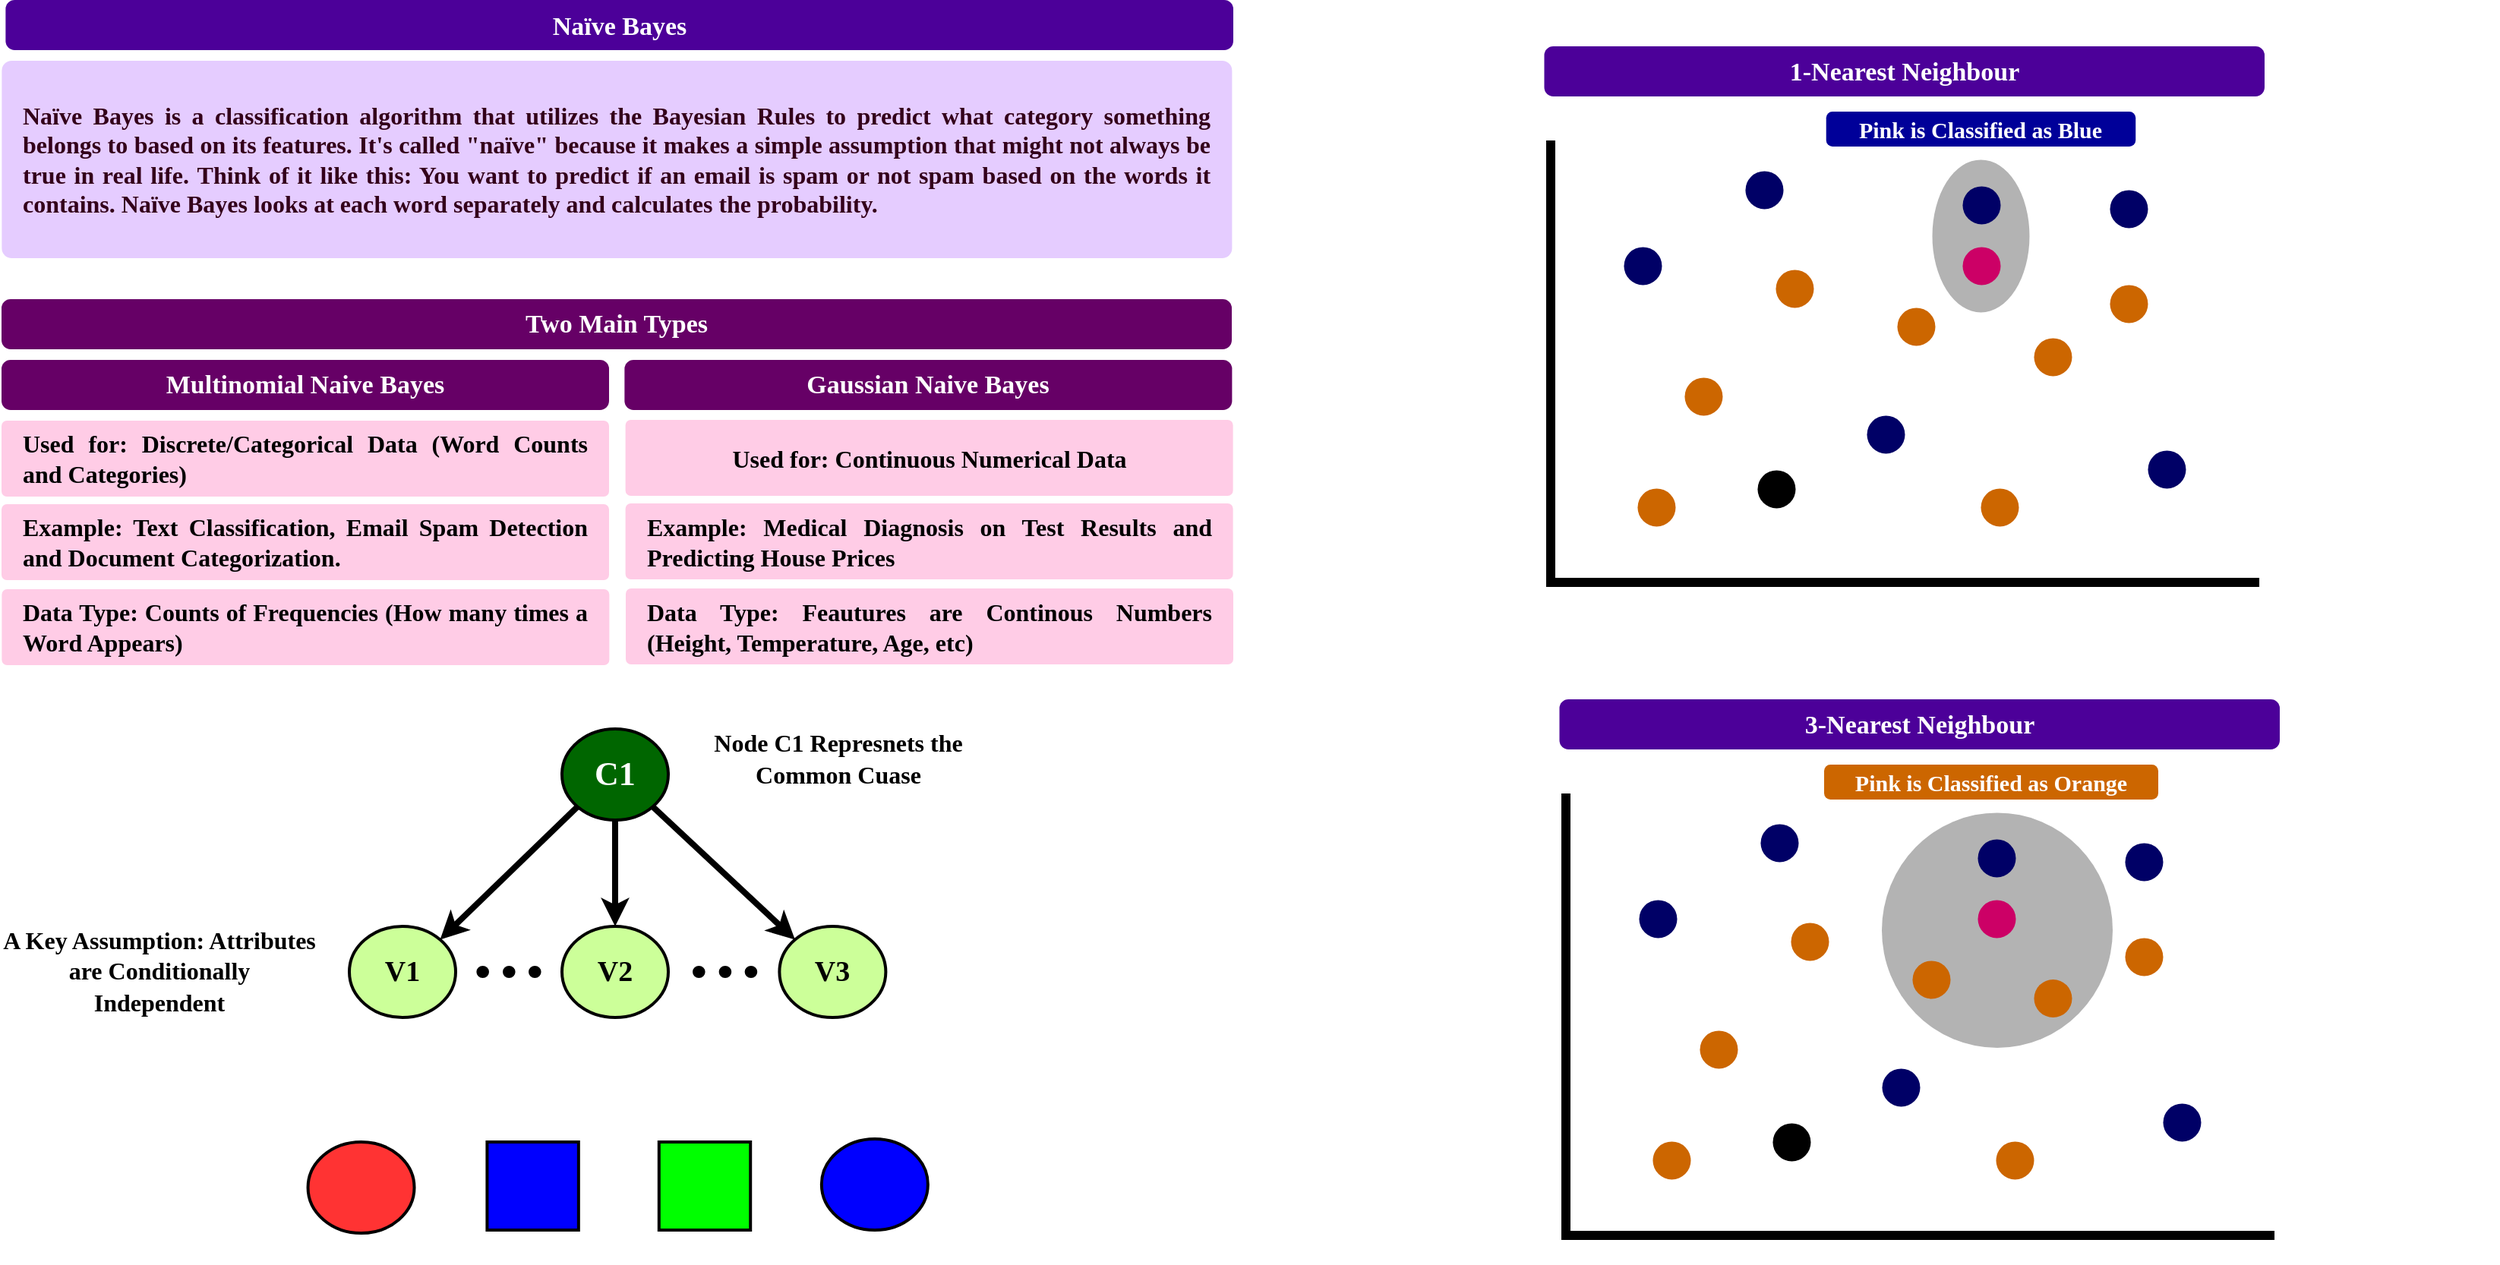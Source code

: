 <mxfile version="25.0.1">
  <diagram name="Page-1" id="3yqpxKQvHaOyZTGhgoW6">
    <mxGraphModel dx="-797" dy="-2805" grid="1" gridSize="10" guides="1" tooltips="1" connect="1" arrows="1" fold="1" page="1" pageScale="1" pageWidth="850" pageHeight="1100" math="0" shadow="0">
      <root>
        <mxCell id="0" />
        <mxCell id="1" parent="0" />
        <mxCell id="4S3vuaQ9Y4uwFkKJGLT3-51" value="" style="ellipse;whiteSpace=wrap;html=1;fillColor=#B3B3B3;strokeColor=none;" vertex="1" parent="1">
          <mxGeometry x="4691.24" y="4535.2" width="64" height="100.5" as="geometry" />
        </mxCell>
        <mxCell id="E8kt_dxEYCXthbl-dFJB-1" value="&lt;div style=&quot;line-height: 19px; white-space: pre;&quot;&gt;&lt;font style=&quot;&quot; face=&quot;Comic Sans MS&quot;&gt;&lt;b&gt;Naïve Bayes&lt;/b&gt;&lt;/font&gt;&lt;/div&gt;" style="rounded=1;whiteSpace=wrap;html=1;fillColor=#4C0099;strokeColor=none;fontColor=#FFFFFF;arcSize=18;container=0;fontSize=17;" parent="1" vertex="1">
          <mxGeometry x="3422.69" y="4430" width="808.31" height="33" as="geometry" />
        </mxCell>
        <mxCell id="E8kt_dxEYCXthbl-dFJB-2" value="&lt;div style=&quot;text-align: justify;&quot;&gt;&lt;font color=&quot;#33001a&quot; face=&quot;Comic Sans MS&quot;&gt;&lt;b&gt;&lt;span style=&quot;background-color: initial; text-align: center;&quot;&gt;Naïve Bayes is a &lt;/span&gt;&lt;span style=&quot;background-color: initial; text-align: center;&quot;&gt;classification algorithm&lt;/span&gt;&lt;span style=&quot;background-color: initial; text-align: center;&quot;&gt; that utilizes the Bayesian Rules to predict what category something belongs to based on its features. It&#39;s called &quot;naïve&quot; because it makes a simple assumption that might not always be true in real life.&lt;/span&gt;&amp;nbsp;&lt;span style=&quot;background-color: initial; text-align: center;&quot;&gt;Think of it like this: You want to predict if an email is spam or not spam based on the words it contains. Naïve Bayes looks at each word separately and calculates the probability.&lt;/span&gt;&lt;/b&gt;&lt;/font&gt;&lt;/div&gt;" style="rounded=1;whiteSpace=wrap;html=1;fillColor=#E5CCFF;strokeColor=none;fontColor=#FFFFFF;arcSize=5;container=0;fontSize=16;spacing=15;" parent="1" vertex="1">
          <mxGeometry x="3420.19" y="4470" width="810" height="130" as="geometry" />
        </mxCell>
        <mxCell id="E8kt_dxEYCXthbl-dFJB-5" value="&lt;font face=&quot;Comic Sans MS&quot;&gt;&lt;b&gt;Multinomial Naive Bayes&lt;/b&gt;&lt;/font&gt;" style="rounded=1;whiteSpace=wrap;html=1;fillColor=#660066;strokeColor=none;fontColor=#FFFFFF;arcSize=18;container=0;fontSize=17;" parent="1" vertex="1">
          <mxGeometry x="3420" y="4667" width="400" height="33" as="geometry" />
        </mxCell>
        <mxCell id="E8kt_dxEYCXthbl-dFJB-10" value="&lt;font face=&quot;Comic Sans MS&quot;&gt;&lt;b&gt;Gaussian Naive Bayes&lt;/b&gt;&lt;/font&gt;" style="rounded=1;whiteSpace=wrap;html=1;fillColor=#660066;strokeColor=none;fontColor=#FFFFFF;arcSize=18;container=0;fontSize=17;" parent="1" vertex="1">
          <mxGeometry x="3830.19" y="4667" width="400" height="33" as="geometry" />
        </mxCell>
        <mxCell id="E8kt_dxEYCXthbl-dFJB-11" value="&lt;div style=&quot;text-align: justify;&quot;&gt;&lt;font face=&quot;Comic Sans MS&quot; color=&quot;#000000&quot;&gt;&lt;b&gt;Used for: Discrete/Categorical Data (Word Counts and Categories)&amp;nbsp;&lt;/b&gt;&lt;/font&gt;&lt;/div&gt;" style="rounded=1;whiteSpace=wrap;html=1;fillColor=#FFCCE6;strokeColor=none;fontColor=#FFFFFF;arcSize=7;container=0;fontSize=16;spacing=15;" parent="1" vertex="1">
          <mxGeometry x="3420" y="4707" width="400" height="50" as="geometry" />
        </mxCell>
        <mxCell id="E8kt_dxEYCXthbl-dFJB-13" value="&lt;div style=&quot;text-align: justify;&quot;&gt;&lt;b style=&quot;color: rgb(0, 0, 0); font-family: &amp;quot;Comic Sans MS&amp;quot;; background-color: initial;&quot;&gt;Example: Text Classification, Email Spam Detection and Document Categorization.&lt;/b&gt;&lt;/div&gt;" style="rounded=1;whiteSpace=wrap;html=1;fillColor=#FFCCE6;strokeColor=none;fontColor=#FFFFFF;arcSize=7;container=0;fontSize=16;spacing=15;" parent="1" vertex="1">
          <mxGeometry x="3420" y="4762" width="400" height="50" as="geometry" />
        </mxCell>
        <mxCell id="E8kt_dxEYCXthbl-dFJB-14" value="&lt;div style=&quot;text-align: justify;&quot;&gt;&lt;b style=&quot;color: rgb(0, 0, 0); font-family: &amp;quot;Comic Sans MS&amp;quot;; background-color: initial;&quot;&gt;Data Type: Counts of Frequencies (How many times a Word Appears)&lt;/b&gt;&lt;br&gt;&lt;/div&gt;" style="rounded=1;whiteSpace=wrap;html=1;fillColor=#FFCCE6;strokeColor=none;fontColor=#FFFFFF;arcSize=7;container=0;fontSize=16;spacing=15;" parent="1" vertex="1">
          <mxGeometry x="3420.19" y="4818" width="400" height="50" as="geometry" />
        </mxCell>
        <mxCell id="E8kt_dxEYCXthbl-dFJB-15" value="&lt;div style=&quot;text-align: justify;&quot;&gt;&lt;font face=&quot;Comic Sans MS&quot; color=&quot;#000000&quot;&gt;&lt;b&gt;Used for: Continuous Numerical Data&lt;/b&gt;&lt;/font&gt;&lt;/div&gt;" style="rounded=1;whiteSpace=wrap;html=1;fillColor=#FFCCE6;strokeColor=none;fontColor=#FFFFFF;arcSize=7;container=0;fontSize=16;spacing=15;" parent="1" vertex="1">
          <mxGeometry x="3830.81" y="4706.5" width="400" height="50" as="geometry" />
        </mxCell>
        <mxCell id="E8kt_dxEYCXthbl-dFJB-16" value="&lt;div style=&quot;text-align: justify;&quot;&gt;&lt;b style=&quot;color: rgb(0, 0, 0); font-family: &amp;quot;Comic Sans MS&amp;quot;; background-color: initial;&quot;&gt;Example: Medical Diagnosis on Test Results and Predicting House Prices&lt;/b&gt;&lt;/div&gt;" style="rounded=1;whiteSpace=wrap;html=1;fillColor=#FFCCE6;strokeColor=none;fontColor=#FFFFFF;arcSize=7;container=0;fontSize=16;spacing=15;" parent="1" vertex="1">
          <mxGeometry x="3830.81" y="4761.5" width="400" height="50" as="geometry" />
        </mxCell>
        <mxCell id="E8kt_dxEYCXthbl-dFJB-17" value="&lt;div style=&quot;text-align: justify;&quot;&gt;&lt;b style=&quot;color: rgb(0, 0, 0); font-family: &amp;quot;Comic Sans MS&amp;quot;; background-color: initial;&quot;&gt;Data Type: Feautures are Continous Numbers (Height, Temperature, Age, etc)&lt;/b&gt;&lt;br&gt;&lt;/div&gt;" style="rounded=1;whiteSpace=wrap;html=1;fillColor=#FFCCE6;strokeColor=none;fontColor=#FFFFFF;arcSize=7;container=0;fontSize=16;spacing=15;" parent="1" vertex="1">
          <mxGeometry x="3831" y="4817.5" width="400" height="50" as="geometry" />
        </mxCell>
        <mxCell id="E8kt_dxEYCXthbl-dFJB-20" value="&lt;font face=&quot;Comic Sans MS&quot;&gt;&lt;b&gt;Two Main Types&lt;/b&gt;&lt;/font&gt;" style="rounded=1;whiteSpace=wrap;html=1;fillColor=#660066;strokeColor=none;fontColor=#FFFFFF;arcSize=18;container=0;fontSize=17;" parent="1" vertex="1">
          <mxGeometry x="3420" y="4627" width="810" height="33" as="geometry" />
        </mxCell>
        <mxCell id="c_0ql-a7YFW9CGbc3SsH-9" value="" style="endArrow=classic;html=1;rounded=0;strokeWidth=4;entryX=0;entryY=0;entryDx=0;entryDy=0;exitX=1;exitY=1;exitDx=0;exitDy=0;" parent="1" source="c_0ql-a7YFW9CGbc3SsH-12" target="c_0ql-a7YFW9CGbc3SsH-17" edge="1">
          <mxGeometry width="50" height="50" relative="1" as="geometry">
            <mxPoint x="3843.69" y="5268" as="sourcePoint" />
            <mxPoint x="3891.69" y="5400" as="targetPoint" />
          </mxGeometry>
        </mxCell>
        <mxCell id="c_0ql-a7YFW9CGbc3SsH-12" value="&lt;font face=&quot;Comic Sans MS&quot; color=&quot;#ffffff&quot;&gt;&lt;span style=&quot;font-size: 22px;&quot;&gt;&lt;b&gt;C1&lt;/b&gt;&lt;/span&gt;&lt;/font&gt;" style="ellipse;whiteSpace=wrap;html=1;strokeWidth=2;fillColor=#006600;" parent="1" vertex="1">
          <mxGeometry x="3789" y="4910" width="70" height="60" as="geometry" />
        </mxCell>
        <mxCell id="c_0ql-a7YFW9CGbc3SsH-13" value="&lt;font face=&quot;Comic Sans MS&quot;&gt;&lt;span style=&quot;font-size: 19px;&quot;&gt;&lt;b&gt;V1&lt;/b&gt;&lt;/span&gt;&lt;/font&gt;" style="ellipse;whiteSpace=wrap;html=1;strokeWidth=2;fillColor=#CCFF99;" parent="1" vertex="1">
          <mxGeometry x="3649" y="5040" width="70" height="60" as="geometry" />
        </mxCell>
        <mxCell id="c_0ql-a7YFW9CGbc3SsH-14" value="&lt;font face=&quot;Comic Sans MS&quot;&gt;&lt;span style=&quot;font-size: 19px;&quot;&gt;&lt;b&gt;V2&lt;/b&gt;&lt;/span&gt;&lt;/font&gt;" style="ellipse;whiteSpace=wrap;html=1;strokeWidth=2;fillColor=#CCFF99;" parent="1" vertex="1">
          <mxGeometry x="3789" y="5040" width="70" height="60" as="geometry" />
        </mxCell>
        <mxCell id="c_0ql-a7YFW9CGbc3SsH-17" value="&lt;font face=&quot;Comic Sans MS&quot;&gt;&lt;span style=&quot;font-size: 19px;&quot;&gt;&lt;b&gt;V3&lt;/b&gt;&lt;/span&gt;&lt;/font&gt;" style="ellipse;whiteSpace=wrap;html=1;strokeWidth=2;fillColor=#CCFF99;" parent="1" vertex="1">
          <mxGeometry x="3932.19" y="5040" width="70" height="60" as="geometry" />
        </mxCell>
        <mxCell id="c_0ql-a7YFW9CGbc3SsH-18" value="" style="endArrow=classic;html=1;rounded=0;strokeWidth=4;entryX=0.5;entryY=0;entryDx=0;entryDy=0;exitX=0.5;exitY=1;exitDx=0;exitDy=0;" parent="1" source="c_0ql-a7YFW9CGbc3SsH-12" target="c_0ql-a7YFW9CGbc3SsH-14" edge="1">
          <mxGeometry width="50" height="50" relative="1" as="geometry">
            <mxPoint x="3859" y="4971" as="sourcePoint" />
            <mxPoint x="3952" y="5059" as="targetPoint" />
          </mxGeometry>
        </mxCell>
        <mxCell id="c_0ql-a7YFW9CGbc3SsH-19" value="" style="endArrow=classic;html=1;rounded=0;strokeWidth=4;entryX=1;entryY=0;entryDx=0;entryDy=0;exitX=0;exitY=1;exitDx=0;exitDy=0;" parent="1" source="c_0ql-a7YFW9CGbc3SsH-12" target="c_0ql-a7YFW9CGbc3SsH-13" edge="1">
          <mxGeometry width="50" height="50" relative="1" as="geometry">
            <mxPoint x="3834" y="4980" as="sourcePoint" />
            <mxPoint x="3834" y="5050" as="targetPoint" />
          </mxGeometry>
        </mxCell>
        <mxCell id="c_0ql-a7YFW9CGbc3SsH-20" value="&lt;font face=&quot;Comic Sans MS&quot;&gt;&lt;span style=&quot;font-size: 16px;&quot;&gt;&lt;b&gt;Node C1 Represnets the Common Cuase&lt;/b&gt;&lt;/span&gt;&lt;/font&gt;" style="rounded=1;whiteSpace=wrap;html=1;fillColor=none;strokeColor=none;fontColor=#000000;arcSize=18;container=0;fontSize=17;" parent="1" vertex="1">
          <mxGeometry x="3876" y="4906" width="190" height="47.52" as="geometry" />
        </mxCell>
        <mxCell id="c_0ql-a7YFW9CGbc3SsH-21" value="&lt;font face=&quot;Comic Sans MS&quot;&gt;&lt;span style=&quot;font-size: 16px;&quot;&gt;&lt;b&gt;A Key Assumption: Attributes are Conditionally Independent&lt;/b&gt;&lt;/span&gt;&lt;/font&gt;" style="rounded=1;whiteSpace=wrap;html=1;fillColor=none;strokeColor=none;fontColor=#000000;arcSize=18;container=0;fontSize=17;" parent="1" vertex="1">
          <mxGeometry x="3419" y="5046.24" width="210" height="47.52" as="geometry" />
        </mxCell>
        <mxCell id="c_0ql-a7YFW9CGbc3SsH-22" value="" style="ellipse;whiteSpace=wrap;html=1;strokeWidth=2;fillColor=#000000;" parent="1" vertex="1">
          <mxGeometry x="3733.69" y="5067" width="6.31" height="6" as="geometry" />
        </mxCell>
        <mxCell id="c_0ql-a7YFW9CGbc3SsH-29" value="" style="ellipse;whiteSpace=wrap;html=1;strokeWidth=2;fillColor=#000000;" parent="1" vertex="1">
          <mxGeometry x="3751" y="5067" width="6.31" height="6" as="geometry" />
        </mxCell>
        <mxCell id="c_0ql-a7YFW9CGbc3SsH-30" value="" style="ellipse;whiteSpace=wrap;html=1;strokeWidth=2;fillColor=#000000;" parent="1" vertex="1">
          <mxGeometry x="3768" y="5067" width="6.31" height="6" as="geometry" />
        </mxCell>
        <mxCell id="c_0ql-a7YFW9CGbc3SsH-31" value="" style="ellipse;whiteSpace=wrap;html=1;strokeWidth=2;fillColor=#000000;" parent="1" vertex="1">
          <mxGeometry x="3876" y="5067" width="6.31" height="6" as="geometry" />
        </mxCell>
        <mxCell id="c_0ql-a7YFW9CGbc3SsH-32" value="" style="ellipse;whiteSpace=wrap;html=1;strokeWidth=2;fillColor=#000000;" parent="1" vertex="1">
          <mxGeometry x="3893.31" y="5067" width="6.31" height="6" as="geometry" />
        </mxCell>
        <mxCell id="c_0ql-a7YFW9CGbc3SsH-33" value="" style="ellipse;whiteSpace=wrap;html=1;strokeWidth=2;fillColor=#000000;" parent="1" vertex="1">
          <mxGeometry x="3910.31" y="5067" width="6.31" height="6" as="geometry" />
        </mxCell>
        <mxCell id="c_0ql-a7YFW9CGbc3SsH-34" value="&lt;div style=&quot;text-align: justify;&quot;&gt;&lt;br&gt;&lt;/div&gt;" style="rounded=1;whiteSpace=wrap;html=1;fillColor=none;strokeColor=none;fontColor=#FFFFFF;arcSize=7;container=0;fontSize=16;spacing=15;" parent="1" vertex="1">
          <mxGeometry x="4082.19" y="4890" width="146.81" height="210" as="geometry" />
        </mxCell>
        <mxCell id="0tFU0U2ojEKejT748fju-1" value="" style="ellipse;whiteSpace=wrap;html=1;strokeWidth=2;fillColor=#FF3333;" parent="1" vertex="1">
          <mxGeometry x="3621.77" y="5182" width="70" height="60" as="geometry" />
        </mxCell>
        <mxCell id="0tFU0U2ojEKejT748fju-2" value="" style="rounded=1;whiteSpace=wrap;html=1;fillColor=#0000FF;strokeColor=default;fontColor=#FFFFFF;arcSize=0;container=0;fontSize=17;strokeWidth=2;" parent="1" vertex="1">
          <mxGeometry x="3739.71" y="5182" width="60.21" height="58" as="geometry" />
        </mxCell>
        <mxCell id="0tFU0U2ojEKejT748fju-3" value="" style="rounded=1;whiteSpace=wrap;html=1;fillColor=#00FF00;strokeColor=default;fontColor=#FFFFFF;arcSize=0;container=0;fontSize=17;strokeWidth=2;" parent="1" vertex="1">
          <mxGeometry x="3852.9" y="5182" width="60.21" height="58" as="geometry" />
        </mxCell>
        <mxCell id="0tFU0U2ojEKejT748fju-4" value="" style="ellipse;whiteSpace=wrap;html=1;strokeWidth=2;fillColor=#0000FF;" parent="1" vertex="1">
          <mxGeometry x="3959.92" y="5180" width="70" height="60" as="geometry" />
        </mxCell>
        <mxCell id="0tFU0U2ojEKejT748fju-5" value="&lt;div style=&quot;text-align: justify;&quot;&gt;&lt;br&gt;&lt;/div&gt;" style="rounded=1;whiteSpace=wrap;html=1;fillColor=none;strokeColor=none;fontColor=#FFFFFF;arcSize=7;container=0;fontSize=16;spacing=15;" parent="1" vertex="1">
          <mxGeometry x="3421.69" y="5160" width="146.81" height="100" as="geometry" />
        </mxCell>
        <mxCell id="0tFU0U2ojEKejT748fju-6" value="&lt;div style=&quot;text-align: justify;&quot;&gt;&lt;br&gt;&lt;/div&gt;" style="rounded=1;whiteSpace=wrap;html=1;fillColor=none;strokeColor=none;fontColor=#FFFFFF;arcSize=7;container=0;fontSize=16;spacing=15;" parent="1" vertex="1">
          <mxGeometry x="4083.19" y="5162" width="146.81" height="100" as="geometry" />
        </mxCell>
        <mxCell id="4S3vuaQ9Y4uwFkKJGLT3-1" value="" style="endArrow=none;html=1;rounded=0;strokeWidth=6;endFill=0;" edge="1" parent="1">
          <mxGeometry width="50" height="50" relative="1" as="geometry">
            <mxPoint x="4440.0" y="4815.5" as="sourcePoint" />
            <mxPoint x="4440.0" y="4522.5" as="targetPoint" />
          </mxGeometry>
        </mxCell>
        <mxCell id="4S3vuaQ9Y4uwFkKJGLT3-2" value="" style="endArrow=none;html=1;rounded=0;strokeWidth=6;endFill=0;" edge="1" parent="1">
          <mxGeometry width="50" height="50" relative="1" as="geometry">
            <mxPoint x="4437.0" y="4813.5" as="sourcePoint" />
            <mxPoint x="4906.52" y="4813.48" as="targetPoint" />
          </mxGeometry>
        </mxCell>
        <mxCell id="4S3vuaQ9Y4uwFkKJGLT3-21" value="" style="ellipse;whiteSpace=wrap;html=1;fillColor=#000066;strokeColor=none;" vertex="1" parent="1">
          <mxGeometry x="4568.24" y="4542.7" width="25" height="25" as="geometry" />
        </mxCell>
        <mxCell id="4S3vuaQ9Y4uwFkKJGLT3-22" value="" style="ellipse;whiteSpace=wrap;html=1;fillColor=#CC0066;strokeColor=none;" vertex="1" parent="1">
          <mxGeometry x="4711.24" y="4592.7" width="25" height="25" as="geometry" />
        </mxCell>
        <mxCell id="4S3vuaQ9Y4uwFkKJGLT3-23" value="" style="ellipse;whiteSpace=wrap;html=1;fillColor=#CC6600;strokeColor=none;" vertex="1" parent="1">
          <mxGeometry x="4528.24" y="4678.7" width="25" height="25" as="geometry" />
        </mxCell>
        <mxCell id="4S3vuaQ9Y4uwFkKJGLT3-24" value="" style="ellipse;whiteSpace=wrap;html=1;fillColor=#CC6600;strokeColor=none;" vertex="1" parent="1">
          <mxGeometry x="4668.24" y="4632.7" width="25" height="25" as="geometry" />
        </mxCell>
        <mxCell id="4S3vuaQ9Y4uwFkKJGLT3-25" value="" style="ellipse;whiteSpace=wrap;html=1;fillColor=#000066;strokeColor=none;" vertex="1" parent="1">
          <mxGeometry x="4488.24" y="4592.7" width="25" height="25" as="geometry" />
        </mxCell>
        <mxCell id="4S3vuaQ9Y4uwFkKJGLT3-26" value="" style="ellipse;whiteSpace=wrap;html=1;fillColor=#CC6600;strokeColor=none;" vertex="1" parent="1">
          <mxGeometry x="4588.24" y="4607.7" width="25" height="25" as="geometry" />
        </mxCell>
        <mxCell id="4S3vuaQ9Y4uwFkKJGLT3-27" value="" style="ellipse;whiteSpace=wrap;html=1;fillColor=#CC6600;strokeColor=none;" vertex="1" parent="1">
          <mxGeometry x="4497.24" y="4751.7" width="25" height="25" as="geometry" />
        </mxCell>
        <mxCell id="4S3vuaQ9Y4uwFkKJGLT3-41" value="" style="ellipse;whiteSpace=wrap;html=1;fillColor=#000066;strokeColor=none;" vertex="1" parent="1">
          <mxGeometry x="4648.24" y="4703.7" width="25" height="25" as="geometry" />
        </mxCell>
        <mxCell id="4S3vuaQ9Y4uwFkKJGLT3-42" value="" style="ellipse;whiteSpace=wrap;html=1;fillColor=#CC6600;strokeColor=none;" vertex="1" parent="1">
          <mxGeometry x="4723.24" y="4751.7" width="25" height="25" as="geometry" />
        </mxCell>
        <mxCell id="4S3vuaQ9Y4uwFkKJGLT3-43" value="" style="ellipse;whiteSpace=wrap;html=1;fillColor=#000066;strokeColor=none;" vertex="1" parent="1">
          <mxGeometry x="4808.24" y="4555.2" width="25" height="25" as="geometry" />
        </mxCell>
        <mxCell id="4S3vuaQ9Y4uwFkKJGLT3-44" value="" style="ellipse;whiteSpace=wrap;html=1;fillColor=#000066;strokeColor=none;" vertex="1" parent="1">
          <mxGeometry x="4833.24" y="4726.7" width="25" height="25" as="geometry" />
        </mxCell>
        <mxCell id="4S3vuaQ9Y4uwFkKJGLT3-45" value="" style="ellipse;whiteSpace=wrap;html=1;fillColor=#CC6600;strokeColor=none;" vertex="1" parent="1">
          <mxGeometry x="4758.24" y="4652.7" width="25" height="25" as="geometry" />
        </mxCell>
        <mxCell id="4S3vuaQ9Y4uwFkKJGLT3-46" value="" style="ellipse;whiteSpace=wrap;html=1;fillColor=#000066;strokeColor=none;" vertex="1" parent="1">
          <mxGeometry x="4711.24" y="4552.7" width="25" height="25" as="geometry" />
        </mxCell>
        <mxCell id="4S3vuaQ9Y4uwFkKJGLT3-49" value="" style="ellipse;whiteSpace=wrap;html=1;fillColor=#000000;strokeColor=none;" vertex="1" parent="1">
          <mxGeometry x="4576.24" y="4739.7" width="25" height="25" as="geometry" />
        </mxCell>
        <mxCell id="4S3vuaQ9Y4uwFkKJGLT3-50" value="" style="ellipse;whiteSpace=wrap;html=1;fillColor=#CC6600;strokeColor=none;" vertex="1" parent="1">
          <mxGeometry x="4808.24" y="4617.7" width="25" height="25" as="geometry" />
        </mxCell>
        <mxCell id="4S3vuaQ9Y4uwFkKJGLT3-52" value="&lt;div style=&quot;line-height: 19px; white-space: pre;&quot;&gt;&lt;font face=&quot;Comic Sans MS&quot;&gt;&lt;b&gt;Pink is Classified as Blue&lt;/b&gt;&lt;/font&gt;&lt;/div&gt;" style="rounded=1;whiteSpace=wrap;html=1;fillColor=#000099;strokeColor=none;fontColor=#FFFFFF;arcSize=18;container=0;fontSize=15;" vertex="1" parent="1">
          <mxGeometry x="4621.36" y="4503.5" width="203.76" height="23" as="geometry" />
        </mxCell>
        <mxCell id="4S3vuaQ9Y4uwFkKJGLT3-53" value="&lt;div style=&quot;line-height: 19px; white-space: pre;&quot;&gt;&lt;font style=&quot;&quot; face=&quot;Comic Sans MS&quot;&gt;&lt;b&gt;1-Nearest Neighbour&lt;/b&gt;&lt;/font&gt;&lt;/div&gt;" style="rounded=1;whiteSpace=wrap;html=1;fillColor=#4C0099;strokeColor=none;fontColor=#FFFFFF;arcSize=18;container=0;fontSize=17;" vertex="1" parent="1">
          <mxGeometry x="4435.74" y="4460.5" width="474.26" height="33" as="geometry" />
        </mxCell>
        <mxCell id="4S3vuaQ9Y4uwFkKJGLT3-55" value="&lt;div style=&quot;text-align: justify;&quot;&gt;&lt;br&gt;&lt;/div&gt;" style="rounded=1;whiteSpace=wrap;html=1;fillColor=none;strokeColor=none;fontColor=#FFFFFF;arcSize=7;container=0;fontSize=16;spacing=15;" vertex="1" parent="1">
          <mxGeometry x="4297" y="4460" width="116.81" height="357.5" as="geometry" />
        </mxCell>
        <mxCell id="4S3vuaQ9Y4uwFkKJGLT3-56" value="&lt;div style=&quot;text-align: justify;&quot;&gt;&lt;br&gt;&lt;/div&gt;" style="rounded=1;whiteSpace=wrap;html=1;fillColor=none;strokeColor=none;fontColor=#FFFFFF;arcSize=7;container=0;fontSize=16;spacing=15;" vertex="1" parent="1">
          <mxGeometry x="4937" y="4460" width="116.81" height="357.5" as="geometry" />
        </mxCell>
        <mxCell id="4S3vuaQ9Y4uwFkKJGLT3-57" value="" style="ellipse;whiteSpace=wrap;html=1;fillColor=#B3B3B3;strokeColor=none;" vertex="1" parent="1">
          <mxGeometry x="4658" y="4965.2" width="152" height="154.8" as="geometry" />
        </mxCell>
        <mxCell id="4S3vuaQ9Y4uwFkKJGLT3-58" value="" style="endArrow=none;html=1;rounded=0;strokeWidth=6;endFill=0;" edge="1" parent="1">
          <mxGeometry width="50" height="50" relative="1" as="geometry">
            <mxPoint x="4450.0" y="5245.5" as="sourcePoint" />
            <mxPoint x="4450.0" y="4952.5" as="targetPoint" />
          </mxGeometry>
        </mxCell>
        <mxCell id="4S3vuaQ9Y4uwFkKJGLT3-59" value="" style="endArrow=none;html=1;rounded=0;strokeWidth=6;endFill=0;" edge="1" parent="1">
          <mxGeometry width="50" height="50" relative="1" as="geometry">
            <mxPoint x="4447.0" y="5243.5" as="sourcePoint" />
            <mxPoint x="4916.52" y="5243.48" as="targetPoint" />
          </mxGeometry>
        </mxCell>
        <mxCell id="4S3vuaQ9Y4uwFkKJGLT3-60" value="" style="ellipse;whiteSpace=wrap;html=1;fillColor=#000066;strokeColor=none;" vertex="1" parent="1">
          <mxGeometry x="4578.24" y="4972.7" width="25" height="25" as="geometry" />
        </mxCell>
        <mxCell id="4S3vuaQ9Y4uwFkKJGLT3-61" value="" style="ellipse;whiteSpace=wrap;html=1;fillColor=#CC0066;strokeColor=none;" vertex="1" parent="1">
          <mxGeometry x="4721.24" y="5022.7" width="25" height="25" as="geometry" />
        </mxCell>
        <mxCell id="4S3vuaQ9Y4uwFkKJGLT3-62" value="" style="ellipse;whiteSpace=wrap;html=1;fillColor=#CC6600;strokeColor=none;" vertex="1" parent="1">
          <mxGeometry x="4538.24" y="5108.7" width="25" height="25" as="geometry" />
        </mxCell>
        <mxCell id="4S3vuaQ9Y4uwFkKJGLT3-63" value="" style="ellipse;whiteSpace=wrap;html=1;fillColor=#CC6600;strokeColor=none;" vertex="1" parent="1">
          <mxGeometry x="4678.24" y="5062.7" width="25" height="25" as="geometry" />
        </mxCell>
        <mxCell id="4S3vuaQ9Y4uwFkKJGLT3-64" value="" style="ellipse;whiteSpace=wrap;html=1;fillColor=#000066;strokeColor=none;" vertex="1" parent="1">
          <mxGeometry x="4498.24" y="5022.7" width="25" height="25" as="geometry" />
        </mxCell>
        <mxCell id="4S3vuaQ9Y4uwFkKJGLT3-65" value="" style="ellipse;whiteSpace=wrap;html=1;fillColor=#CC6600;strokeColor=none;" vertex="1" parent="1">
          <mxGeometry x="4598.24" y="5037.7" width="25" height="25" as="geometry" />
        </mxCell>
        <mxCell id="4S3vuaQ9Y4uwFkKJGLT3-66" value="" style="ellipse;whiteSpace=wrap;html=1;fillColor=#CC6600;strokeColor=none;" vertex="1" parent="1">
          <mxGeometry x="4507.24" y="5181.7" width="25" height="25" as="geometry" />
        </mxCell>
        <mxCell id="4S3vuaQ9Y4uwFkKJGLT3-67" value="" style="ellipse;whiteSpace=wrap;html=1;fillColor=#000066;strokeColor=none;" vertex="1" parent="1">
          <mxGeometry x="4658.24" y="5133.7" width="25" height="25" as="geometry" />
        </mxCell>
        <mxCell id="4S3vuaQ9Y4uwFkKJGLT3-68" value="" style="ellipse;whiteSpace=wrap;html=1;fillColor=#CC6600;strokeColor=none;" vertex="1" parent="1">
          <mxGeometry x="4733.24" y="5181.7" width="25" height="25" as="geometry" />
        </mxCell>
        <mxCell id="4S3vuaQ9Y4uwFkKJGLT3-69" value="" style="ellipse;whiteSpace=wrap;html=1;fillColor=#000066;strokeColor=none;" vertex="1" parent="1">
          <mxGeometry x="4818.24" y="4985.2" width="25" height="25" as="geometry" />
        </mxCell>
        <mxCell id="4S3vuaQ9Y4uwFkKJGLT3-70" value="" style="ellipse;whiteSpace=wrap;html=1;fillColor=#000066;strokeColor=none;" vertex="1" parent="1">
          <mxGeometry x="4843.24" y="5156.7" width="25" height="25" as="geometry" />
        </mxCell>
        <mxCell id="4S3vuaQ9Y4uwFkKJGLT3-71" value="" style="ellipse;whiteSpace=wrap;html=1;fillColor=#CC6600;strokeColor=none;" vertex="1" parent="1">
          <mxGeometry x="4758.24" y="5075" width="25" height="25" as="geometry" />
        </mxCell>
        <mxCell id="4S3vuaQ9Y4uwFkKJGLT3-72" value="" style="ellipse;whiteSpace=wrap;html=1;fillColor=#000066;strokeColor=none;" vertex="1" parent="1">
          <mxGeometry x="4721.24" y="4982.7" width="25" height="25" as="geometry" />
        </mxCell>
        <mxCell id="4S3vuaQ9Y4uwFkKJGLT3-73" value="" style="ellipse;whiteSpace=wrap;html=1;fillColor=#000000;strokeColor=none;" vertex="1" parent="1">
          <mxGeometry x="4586.24" y="5169.7" width="25" height="25" as="geometry" />
        </mxCell>
        <mxCell id="4S3vuaQ9Y4uwFkKJGLT3-74" value="" style="ellipse;whiteSpace=wrap;html=1;fillColor=#CC6600;strokeColor=none;" vertex="1" parent="1">
          <mxGeometry x="4818.24" y="5047.7" width="25" height="25" as="geometry" />
        </mxCell>
        <mxCell id="4S3vuaQ9Y4uwFkKJGLT3-75" value="&lt;div style=&quot;line-height: 19px; white-space: pre;&quot;&gt;&lt;font face=&quot;Comic Sans MS&quot;&gt;&lt;b&gt;Pink is Classified as Orange&lt;/b&gt;&lt;/font&gt;&lt;/div&gt;" style="rounded=1;whiteSpace=wrap;html=1;fillColor=#CC6600;strokeColor=none;fontColor=#FFFFFF;arcSize=18;container=0;fontSize=15;" vertex="1" parent="1">
          <mxGeometry x="4620" y="4933.5" width="220" height="23" as="geometry" />
        </mxCell>
        <mxCell id="4S3vuaQ9Y4uwFkKJGLT3-76" value="&lt;div style=&quot;line-height: 19px; white-space: pre;&quot;&gt;&lt;font style=&quot;&quot; face=&quot;Comic Sans MS&quot;&gt;&lt;b&gt;3-Nearest Neighbour&lt;/b&gt;&lt;/font&gt;&lt;/div&gt;" style="rounded=1;whiteSpace=wrap;html=1;fillColor=#4C0099;strokeColor=none;fontColor=#FFFFFF;arcSize=18;container=0;fontSize=17;" vertex="1" parent="1">
          <mxGeometry x="4445.74" y="4890.5" width="474.26" height="33" as="geometry" />
        </mxCell>
        <mxCell id="4S3vuaQ9Y4uwFkKJGLT3-77" value="&lt;div style=&quot;text-align: justify;&quot;&gt;&lt;br&gt;&lt;/div&gt;" style="rounded=1;whiteSpace=wrap;html=1;fillColor=none;strokeColor=none;fontColor=#FFFFFF;arcSize=7;container=0;fontSize=16;spacing=15;" vertex="1" parent="1">
          <mxGeometry x="4307" y="4890" width="116.81" height="357.5" as="geometry" />
        </mxCell>
        <mxCell id="4S3vuaQ9Y4uwFkKJGLT3-78" value="&lt;div style=&quot;text-align: justify;&quot;&gt;&lt;br&gt;&lt;/div&gt;" style="rounded=1;whiteSpace=wrap;html=1;fillColor=none;strokeColor=none;fontColor=#FFFFFF;arcSize=7;container=0;fontSize=16;spacing=15;" vertex="1" parent="1">
          <mxGeometry x="4947" y="4890" width="116.81" height="357.5" as="geometry" />
        </mxCell>
      </root>
    </mxGraphModel>
  </diagram>
</mxfile>
